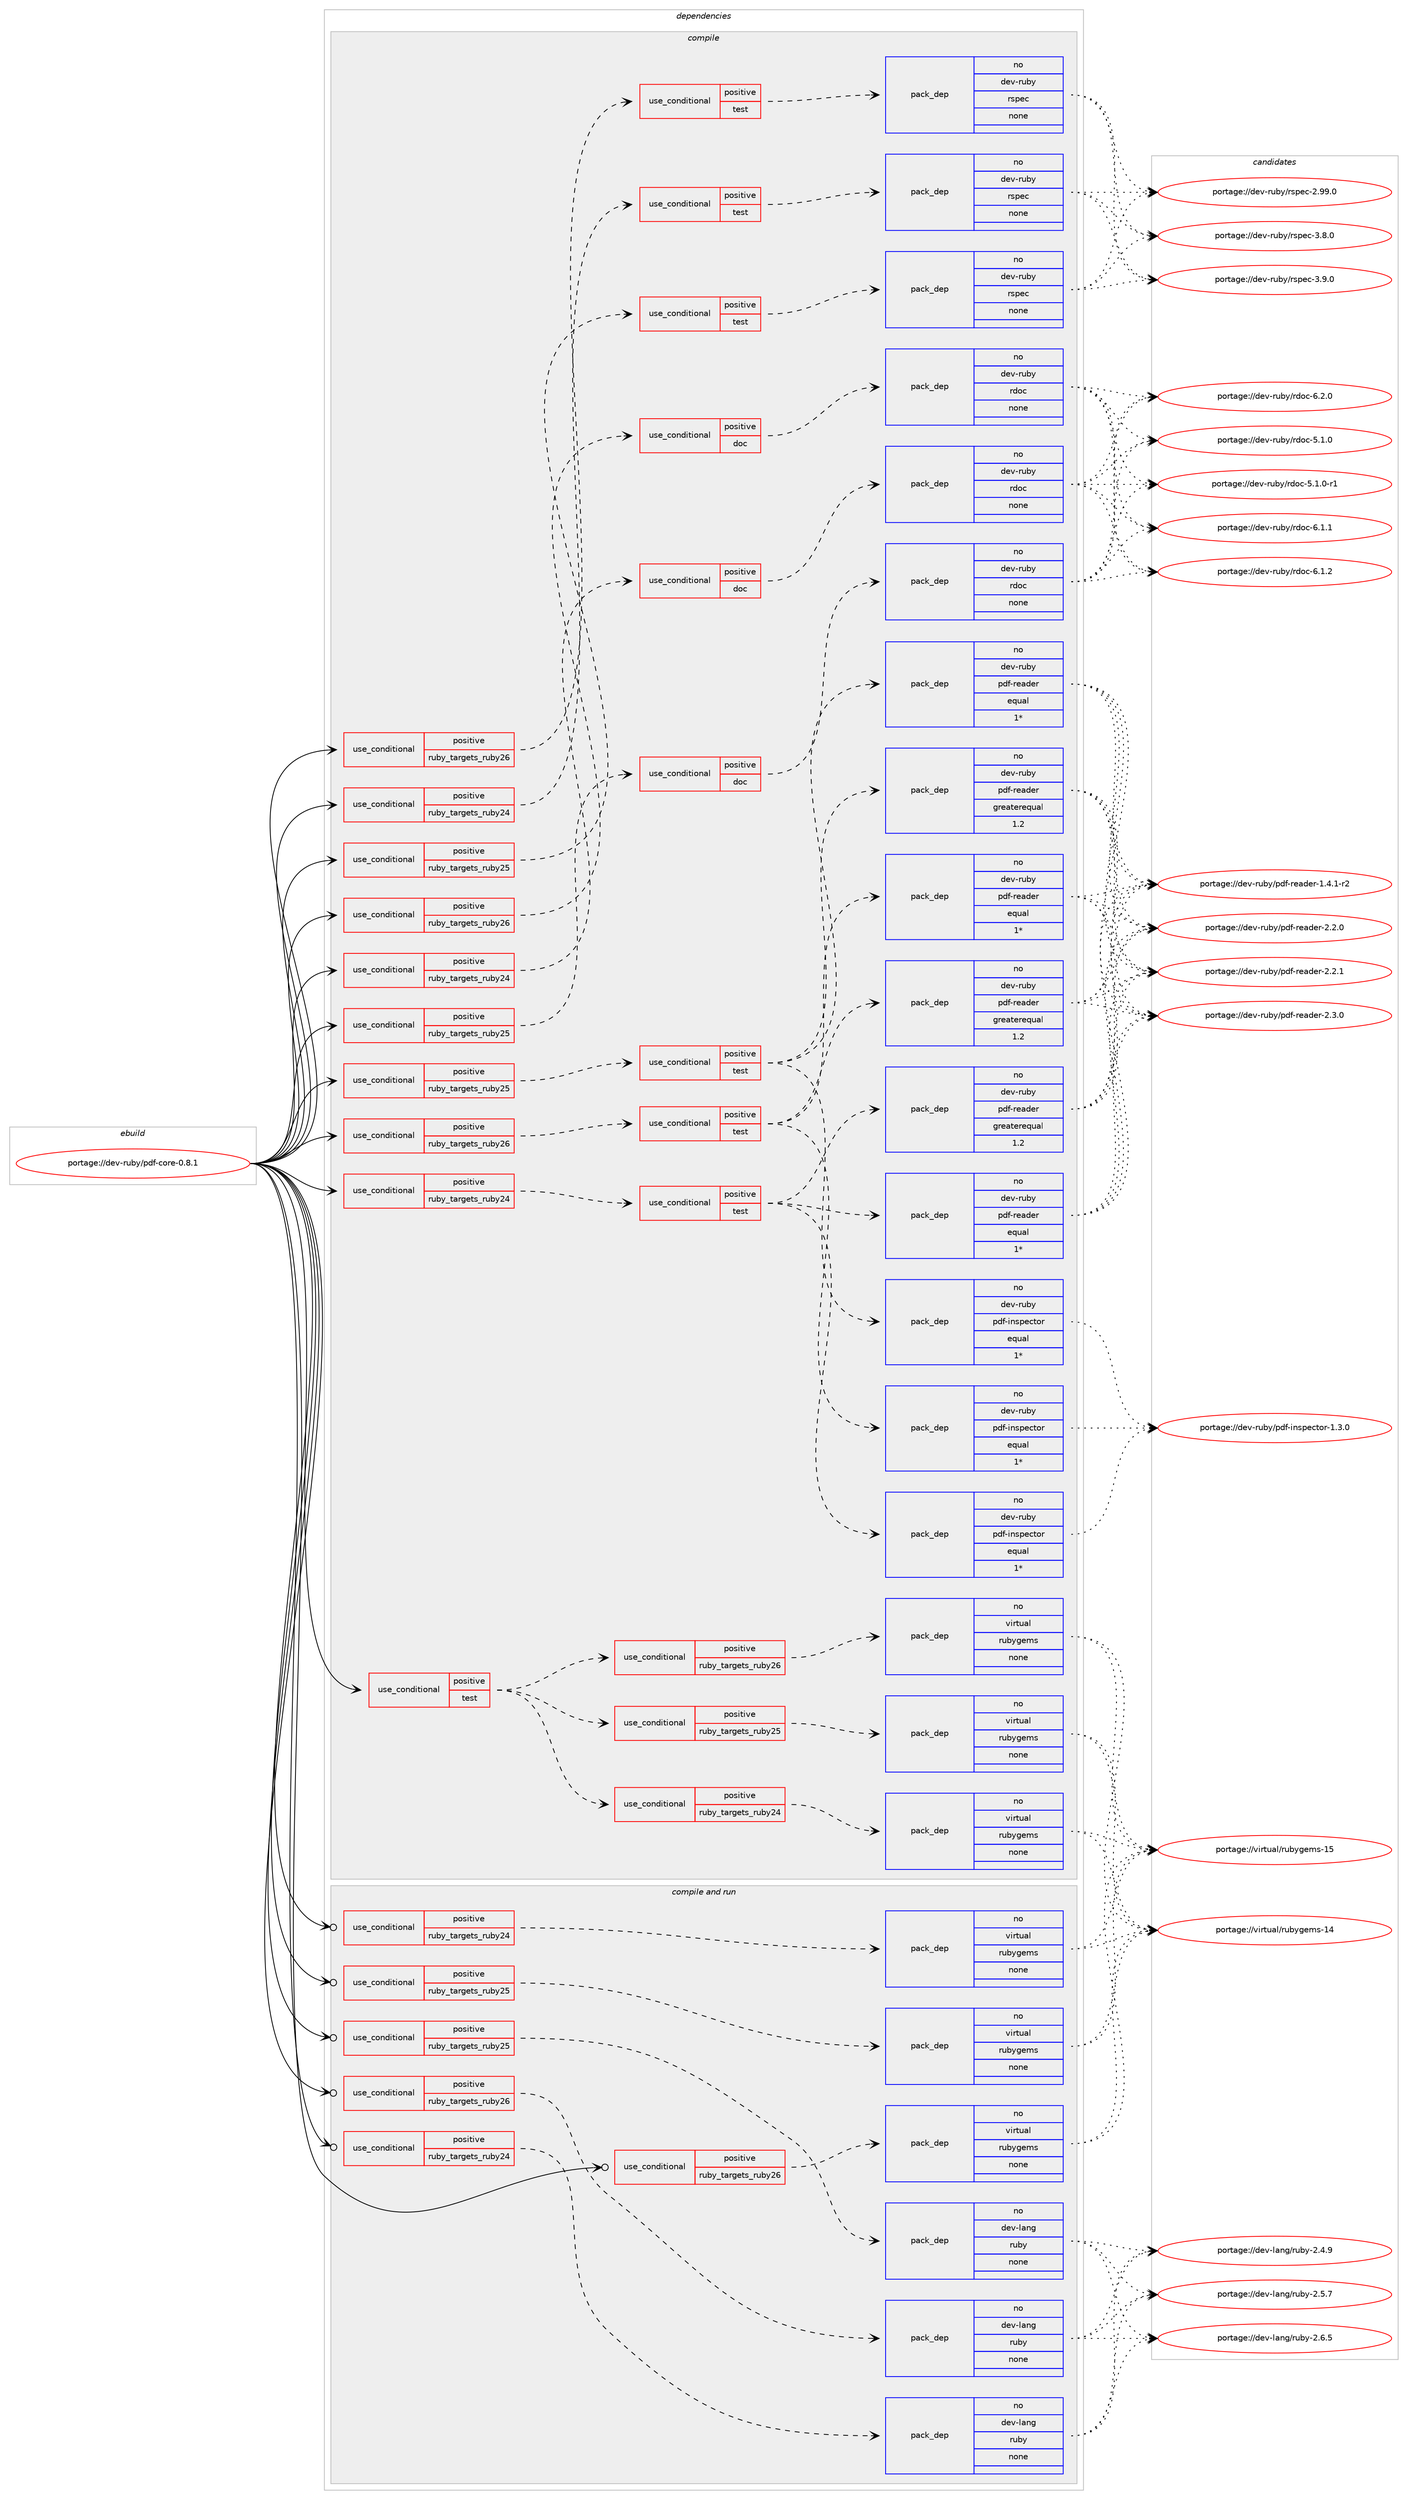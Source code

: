 digraph prolog {

# *************
# Graph options
# *************

newrank=true;
concentrate=true;
compound=true;
graph [rankdir=LR,fontname=Helvetica,fontsize=10,ranksep=1.5];#, ranksep=2.5, nodesep=0.2];
edge  [arrowhead=vee];
node  [fontname=Helvetica,fontsize=10];

# **********
# The ebuild
# **********

subgraph cluster_leftcol {
color=gray;
rank=same;
label=<<i>ebuild</i>>;
id [label="portage://dev-ruby/pdf-core-0.8.1", color=red, width=4, href="../dev-ruby/pdf-core-0.8.1.svg"];
}

# ****************
# The dependencies
# ****************

subgraph cluster_midcol {
color=gray;
label=<<i>dependencies</i>>;
subgraph cluster_compile {
fillcolor="#eeeeee";
style=filled;
label=<<i>compile</i>>;
subgraph cond58837 {
dependency233701 [label=<<TABLE BORDER="0" CELLBORDER="1" CELLSPACING="0" CELLPADDING="4"><TR><TD ROWSPAN="3" CELLPADDING="10">use_conditional</TD></TR><TR><TD>positive</TD></TR><TR><TD>ruby_targets_ruby24</TD></TR></TABLE>>, shape=none, color=red];
subgraph cond58838 {
dependency233702 [label=<<TABLE BORDER="0" CELLBORDER="1" CELLSPACING="0" CELLPADDING="4"><TR><TD ROWSPAN="3" CELLPADDING="10">use_conditional</TD></TR><TR><TD>positive</TD></TR><TR><TD>doc</TD></TR></TABLE>>, shape=none, color=red];
subgraph pack171317 {
dependency233703 [label=<<TABLE BORDER="0" CELLBORDER="1" CELLSPACING="0" CELLPADDING="4" WIDTH="220"><TR><TD ROWSPAN="6" CELLPADDING="30">pack_dep</TD></TR><TR><TD WIDTH="110">no</TD></TR><TR><TD>dev-ruby</TD></TR><TR><TD>rdoc</TD></TR><TR><TD>none</TD></TR><TR><TD></TD></TR></TABLE>>, shape=none, color=blue];
}
dependency233702:e -> dependency233703:w [weight=20,style="dashed",arrowhead="vee"];
}
dependency233701:e -> dependency233702:w [weight=20,style="dashed",arrowhead="vee"];
}
id:e -> dependency233701:w [weight=20,style="solid",arrowhead="vee"];
subgraph cond58839 {
dependency233704 [label=<<TABLE BORDER="0" CELLBORDER="1" CELLSPACING="0" CELLPADDING="4"><TR><TD ROWSPAN="3" CELLPADDING="10">use_conditional</TD></TR><TR><TD>positive</TD></TR><TR><TD>ruby_targets_ruby24</TD></TR></TABLE>>, shape=none, color=red];
subgraph cond58840 {
dependency233705 [label=<<TABLE BORDER="0" CELLBORDER="1" CELLSPACING="0" CELLPADDING="4"><TR><TD ROWSPAN="3" CELLPADDING="10">use_conditional</TD></TR><TR><TD>positive</TD></TR><TR><TD>test</TD></TR></TABLE>>, shape=none, color=red];
subgraph pack171318 {
dependency233706 [label=<<TABLE BORDER="0" CELLBORDER="1" CELLSPACING="0" CELLPADDING="4" WIDTH="220"><TR><TD ROWSPAN="6" CELLPADDING="30">pack_dep</TD></TR><TR><TD WIDTH="110">no</TD></TR><TR><TD>dev-ruby</TD></TR><TR><TD>pdf-inspector</TD></TR><TR><TD>equal</TD></TR><TR><TD>1*</TD></TR></TABLE>>, shape=none, color=blue];
}
dependency233705:e -> dependency233706:w [weight=20,style="dashed",arrowhead="vee"];
subgraph pack171319 {
dependency233707 [label=<<TABLE BORDER="0" CELLBORDER="1" CELLSPACING="0" CELLPADDING="4" WIDTH="220"><TR><TD ROWSPAN="6" CELLPADDING="30">pack_dep</TD></TR><TR><TD WIDTH="110">no</TD></TR><TR><TD>dev-ruby</TD></TR><TR><TD>pdf-reader</TD></TR><TR><TD>greaterequal</TD></TR><TR><TD>1.2</TD></TR></TABLE>>, shape=none, color=blue];
}
dependency233705:e -> dependency233707:w [weight=20,style="dashed",arrowhead="vee"];
subgraph pack171320 {
dependency233708 [label=<<TABLE BORDER="0" CELLBORDER="1" CELLSPACING="0" CELLPADDING="4" WIDTH="220"><TR><TD ROWSPAN="6" CELLPADDING="30">pack_dep</TD></TR><TR><TD WIDTH="110">no</TD></TR><TR><TD>dev-ruby</TD></TR><TR><TD>pdf-reader</TD></TR><TR><TD>equal</TD></TR><TR><TD>1*</TD></TR></TABLE>>, shape=none, color=blue];
}
dependency233705:e -> dependency233708:w [weight=20,style="dashed",arrowhead="vee"];
}
dependency233704:e -> dependency233705:w [weight=20,style="dashed",arrowhead="vee"];
}
id:e -> dependency233704:w [weight=20,style="solid",arrowhead="vee"];
subgraph cond58841 {
dependency233709 [label=<<TABLE BORDER="0" CELLBORDER="1" CELLSPACING="0" CELLPADDING="4"><TR><TD ROWSPAN="3" CELLPADDING="10">use_conditional</TD></TR><TR><TD>positive</TD></TR><TR><TD>ruby_targets_ruby24</TD></TR></TABLE>>, shape=none, color=red];
subgraph cond58842 {
dependency233710 [label=<<TABLE BORDER="0" CELLBORDER="1" CELLSPACING="0" CELLPADDING="4"><TR><TD ROWSPAN="3" CELLPADDING="10">use_conditional</TD></TR><TR><TD>positive</TD></TR><TR><TD>test</TD></TR></TABLE>>, shape=none, color=red];
subgraph pack171321 {
dependency233711 [label=<<TABLE BORDER="0" CELLBORDER="1" CELLSPACING="0" CELLPADDING="4" WIDTH="220"><TR><TD ROWSPAN="6" CELLPADDING="30">pack_dep</TD></TR><TR><TD WIDTH="110">no</TD></TR><TR><TD>dev-ruby</TD></TR><TR><TD>rspec</TD></TR><TR><TD>none</TD></TR><TR><TD></TD></TR></TABLE>>, shape=none, color=blue];
}
dependency233710:e -> dependency233711:w [weight=20,style="dashed",arrowhead="vee"];
}
dependency233709:e -> dependency233710:w [weight=20,style="dashed",arrowhead="vee"];
}
id:e -> dependency233709:w [weight=20,style="solid",arrowhead="vee"];
subgraph cond58843 {
dependency233712 [label=<<TABLE BORDER="0" CELLBORDER="1" CELLSPACING="0" CELLPADDING="4"><TR><TD ROWSPAN="3" CELLPADDING="10">use_conditional</TD></TR><TR><TD>positive</TD></TR><TR><TD>ruby_targets_ruby25</TD></TR></TABLE>>, shape=none, color=red];
subgraph cond58844 {
dependency233713 [label=<<TABLE BORDER="0" CELLBORDER="1" CELLSPACING="0" CELLPADDING="4"><TR><TD ROWSPAN="3" CELLPADDING="10">use_conditional</TD></TR><TR><TD>positive</TD></TR><TR><TD>doc</TD></TR></TABLE>>, shape=none, color=red];
subgraph pack171322 {
dependency233714 [label=<<TABLE BORDER="0" CELLBORDER="1" CELLSPACING="0" CELLPADDING="4" WIDTH="220"><TR><TD ROWSPAN="6" CELLPADDING="30">pack_dep</TD></TR><TR><TD WIDTH="110">no</TD></TR><TR><TD>dev-ruby</TD></TR><TR><TD>rdoc</TD></TR><TR><TD>none</TD></TR><TR><TD></TD></TR></TABLE>>, shape=none, color=blue];
}
dependency233713:e -> dependency233714:w [weight=20,style="dashed",arrowhead="vee"];
}
dependency233712:e -> dependency233713:w [weight=20,style="dashed",arrowhead="vee"];
}
id:e -> dependency233712:w [weight=20,style="solid",arrowhead="vee"];
subgraph cond58845 {
dependency233715 [label=<<TABLE BORDER="0" CELLBORDER="1" CELLSPACING="0" CELLPADDING="4"><TR><TD ROWSPAN="3" CELLPADDING="10">use_conditional</TD></TR><TR><TD>positive</TD></TR><TR><TD>ruby_targets_ruby25</TD></TR></TABLE>>, shape=none, color=red];
subgraph cond58846 {
dependency233716 [label=<<TABLE BORDER="0" CELLBORDER="1" CELLSPACING="0" CELLPADDING="4"><TR><TD ROWSPAN="3" CELLPADDING="10">use_conditional</TD></TR><TR><TD>positive</TD></TR><TR><TD>test</TD></TR></TABLE>>, shape=none, color=red];
subgraph pack171323 {
dependency233717 [label=<<TABLE BORDER="0" CELLBORDER="1" CELLSPACING="0" CELLPADDING="4" WIDTH="220"><TR><TD ROWSPAN="6" CELLPADDING="30">pack_dep</TD></TR><TR><TD WIDTH="110">no</TD></TR><TR><TD>dev-ruby</TD></TR><TR><TD>pdf-inspector</TD></TR><TR><TD>equal</TD></TR><TR><TD>1*</TD></TR></TABLE>>, shape=none, color=blue];
}
dependency233716:e -> dependency233717:w [weight=20,style="dashed",arrowhead="vee"];
subgraph pack171324 {
dependency233718 [label=<<TABLE BORDER="0" CELLBORDER="1" CELLSPACING="0" CELLPADDING="4" WIDTH="220"><TR><TD ROWSPAN="6" CELLPADDING="30">pack_dep</TD></TR><TR><TD WIDTH="110">no</TD></TR><TR><TD>dev-ruby</TD></TR><TR><TD>pdf-reader</TD></TR><TR><TD>greaterequal</TD></TR><TR><TD>1.2</TD></TR></TABLE>>, shape=none, color=blue];
}
dependency233716:e -> dependency233718:w [weight=20,style="dashed",arrowhead="vee"];
subgraph pack171325 {
dependency233719 [label=<<TABLE BORDER="0" CELLBORDER="1" CELLSPACING="0" CELLPADDING="4" WIDTH="220"><TR><TD ROWSPAN="6" CELLPADDING="30">pack_dep</TD></TR><TR><TD WIDTH="110">no</TD></TR><TR><TD>dev-ruby</TD></TR><TR><TD>pdf-reader</TD></TR><TR><TD>equal</TD></TR><TR><TD>1*</TD></TR></TABLE>>, shape=none, color=blue];
}
dependency233716:e -> dependency233719:w [weight=20,style="dashed",arrowhead="vee"];
}
dependency233715:e -> dependency233716:w [weight=20,style="dashed",arrowhead="vee"];
}
id:e -> dependency233715:w [weight=20,style="solid",arrowhead="vee"];
subgraph cond58847 {
dependency233720 [label=<<TABLE BORDER="0" CELLBORDER="1" CELLSPACING="0" CELLPADDING="4"><TR><TD ROWSPAN="3" CELLPADDING="10">use_conditional</TD></TR><TR><TD>positive</TD></TR><TR><TD>ruby_targets_ruby25</TD></TR></TABLE>>, shape=none, color=red];
subgraph cond58848 {
dependency233721 [label=<<TABLE BORDER="0" CELLBORDER="1" CELLSPACING="0" CELLPADDING="4"><TR><TD ROWSPAN="3" CELLPADDING="10">use_conditional</TD></TR><TR><TD>positive</TD></TR><TR><TD>test</TD></TR></TABLE>>, shape=none, color=red];
subgraph pack171326 {
dependency233722 [label=<<TABLE BORDER="0" CELLBORDER="1" CELLSPACING="0" CELLPADDING="4" WIDTH="220"><TR><TD ROWSPAN="6" CELLPADDING="30">pack_dep</TD></TR><TR><TD WIDTH="110">no</TD></TR><TR><TD>dev-ruby</TD></TR><TR><TD>rspec</TD></TR><TR><TD>none</TD></TR><TR><TD></TD></TR></TABLE>>, shape=none, color=blue];
}
dependency233721:e -> dependency233722:w [weight=20,style="dashed",arrowhead="vee"];
}
dependency233720:e -> dependency233721:w [weight=20,style="dashed",arrowhead="vee"];
}
id:e -> dependency233720:w [weight=20,style="solid",arrowhead="vee"];
subgraph cond58849 {
dependency233723 [label=<<TABLE BORDER="0" CELLBORDER="1" CELLSPACING="0" CELLPADDING="4"><TR><TD ROWSPAN="3" CELLPADDING="10">use_conditional</TD></TR><TR><TD>positive</TD></TR><TR><TD>ruby_targets_ruby26</TD></TR></TABLE>>, shape=none, color=red];
subgraph cond58850 {
dependency233724 [label=<<TABLE BORDER="0" CELLBORDER="1" CELLSPACING="0" CELLPADDING="4"><TR><TD ROWSPAN="3" CELLPADDING="10">use_conditional</TD></TR><TR><TD>positive</TD></TR><TR><TD>doc</TD></TR></TABLE>>, shape=none, color=red];
subgraph pack171327 {
dependency233725 [label=<<TABLE BORDER="0" CELLBORDER="1" CELLSPACING="0" CELLPADDING="4" WIDTH="220"><TR><TD ROWSPAN="6" CELLPADDING="30">pack_dep</TD></TR><TR><TD WIDTH="110">no</TD></TR><TR><TD>dev-ruby</TD></TR><TR><TD>rdoc</TD></TR><TR><TD>none</TD></TR><TR><TD></TD></TR></TABLE>>, shape=none, color=blue];
}
dependency233724:e -> dependency233725:w [weight=20,style="dashed",arrowhead="vee"];
}
dependency233723:e -> dependency233724:w [weight=20,style="dashed",arrowhead="vee"];
}
id:e -> dependency233723:w [weight=20,style="solid",arrowhead="vee"];
subgraph cond58851 {
dependency233726 [label=<<TABLE BORDER="0" CELLBORDER="1" CELLSPACING="0" CELLPADDING="4"><TR><TD ROWSPAN="3" CELLPADDING="10">use_conditional</TD></TR><TR><TD>positive</TD></TR><TR><TD>ruby_targets_ruby26</TD></TR></TABLE>>, shape=none, color=red];
subgraph cond58852 {
dependency233727 [label=<<TABLE BORDER="0" CELLBORDER="1" CELLSPACING="0" CELLPADDING="4"><TR><TD ROWSPAN="3" CELLPADDING="10">use_conditional</TD></TR><TR><TD>positive</TD></TR><TR><TD>test</TD></TR></TABLE>>, shape=none, color=red];
subgraph pack171328 {
dependency233728 [label=<<TABLE BORDER="0" CELLBORDER="1" CELLSPACING="0" CELLPADDING="4" WIDTH="220"><TR><TD ROWSPAN="6" CELLPADDING="30">pack_dep</TD></TR><TR><TD WIDTH="110">no</TD></TR><TR><TD>dev-ruby</TD></TR><TR><TD>pdf-inspector</TD></TR><TR><TD>equal</TD></TR><TR><TD>1*</TD></TR></TABLE>>, shape=none, color=blue];
}
dependency233727:e -> dependency233728:w [weight=20,style="dashed",arrowhead="vee"];
subgraph pack171329 {
dependency233729 [label=<<TABLE BORDER="0" CELLBORDER="1" CELLSPACING="0" CELLPADDING="4" WIDTH="220"><TR><TD ROWSPAN="6" CELLPADDING="30">pack_dep</TD></TR><TR><TD WIDTH="110">no</TD></TR><TR><TD>dev-ruby</TD></TR><TR><TD>pdf-reader</TD></TR><TR><TD>greaterequal</TD></TR><TR><TD>1.2</TD></TR></TABLE>>, shape=none, color=blue];
}
dependency233727:e -> dependency233729:w [weight=20,style="dashed",arrowhead="vee"];
subgraph pack171330 {
dependency233730 [label=<<TABLE BORDER="0" CELLBORDER="1" CELLSPACING="0" CELLPADDING="4" WIDTH="220"><TR><TD ROWSPAN="6" CELLPADDING="30">pack_dep</TD></TR><TR><TD WIDTH="110">no</TD></TR><TR><TD>dev-ruby</TD></TR><TR><TD>pdf-reader</TD></TR><TR><TD>equal</TD></TR><TR><TD>1*</TD></TR></TABLE>>, shape=none, color=blue];
}
dependency233727:e -> dependency233730:w [weight=20,style="dashed",arrowhead="vee"];
}
dependency233726:e -> dependency233727:w [weight=20,style="dashed",arrowhead="vee"];
}
id:e -> dependency233726:w [weight=20,style="solid",arrowhead="vee"];
subgraph cond58853 {
dependency233731 [label=<<TABLE BORDER="0" CELLBORDER="1" CELLSPACING="0" CELLPADDING="4"><TR><TD ROWSPAN="3" CELLPADDING="10">use_conditional</TD></TR><TR><TD>positive</TD></TR><TR><TD>ruby_targets_ruby26</TD></TR></TABLE>>, shape=none, color=red];
subgraph cond58854 {
dependency233732 [label=<<TABLE BORDER="0" CELLBORDER="1" CELLSPACING="0" CELLPADDING="4"><TR><TD ROWSPAN="3" CELLPADDING="10">use_conditional</TD></TR><TR><TD>positive</TD></TR><TR><TD>test</TD></TR></TABLE>>, shape=none, color=red];
subgraph pack171331 {
dependency233733 [label=<<TABLE BORDER="0" CELLBORDER="1" CELLSPACING="0" CELLPADDING="4" WIDTH="220"><TR><TD ROWSPAN="6" CELLPADDING="30">pack_dep</TD></TR><TR><TD WIDTH="110">no</TD></TR><TR><TD>dev-ruby</TD></TR><TR><TD>rspec</TD></TR><TR><TD>none</TD></TR><TR><TD></TD></TR></TABLE>>, shape=none, color=blue];
}
dependency233732:e -> dependency233733:w [weight=20,style="dashed",arrowhead="vee"];
}
dependency233731:e -> dependency233732:w [weight=20,style="dashed",arrowhead="vee"];
}
id:e -> dependency233731:w [weight=20,style="solid",arrowhead="vee"];
subgraph cond58855 {
dependency233734 [label=<<TABLE BORDER="0" CELLBORDER="1" CELLSPACING="0" CELLPADDING="4"><TR><TD ROWSPAN="3" CELLPADDING="10">use_conditional</TD></TR><TR><TD>positive</TD></TR><TR><TD>test</TD></TR></TABLE>>, shape=none, color=red];
subgraph cond58856 {
dependency233735 [label=<<TABLE BORDER="0" CELLBORDER="1" CELLSPACING="0" CELLPADDING="4"><TR><TD ROWSPAN="3" CELLPADDING="10">use_conditional</TD></TR><TR><TD>positive</TD></TR><TR><TD>ruby_targets_ruby24</TD></TR></TABLE>>, shape=none, color=red];
subgraph pack171332 {
dependency233736 [label=<<TABLE BORDER="0" CELLBORDER="1" CELLSPACING="0" CELLPADDING="4" WIDTH="220"><TR><TD ROWSPAN="6" CELLPADDING="30">pack_dep</TD></TR><TR><TD WIDTH="110">no</TD></TR><TR><TD>virtual</TD></TR><TR><TD>rubygems</TD></TR><TR><TD>none</TD></TR><TR><TD></TD></TR></TABLE>>, shape=none, color=blue];
}
dependency233735:e -> dependency233736:w [weight=20,style="dashed",arrowhead="vee"];
}
dependency233734:e -> dependency233735:w [weight=20,style="dashed",arrowhead="vee"];
subgraph cond58857 {
dependency233737 [label=<<TABLE BORDER="0" CELLBORDER="1" CELLSPACING="0" CELLPADDING="4"><TR><TD ROWSPAN="3" CELLPADDING="10">use_conditional</TD></TR><TR><TD>positive</TD></TR><TR><TD>ruby_targets_ruby25</TD></TR></TABLE>>, shape=none, color=red];
subgraph pack171333 {
dependency233738 [label=<<TABLE BORDER="0" CELLBORDER="1" CELLSPACING="0" CELLPADDING="4" WIDTH="220"><TR><TD ROWSPAN="6" CELLPADDING="30">pack_dep</TD></TR><TR><TD WIDTH="110">no</TD></TR><TR><TD>virtual</TD></TR><TR><TD>rubygems</TD></TR><TR><TD>none</TD></TR><TR><TD></TD></TR></TABLE>>, shape=none, color=blue];
}
dependency233737:e -> dependency233738:w [weight=20,style="dashed",arrowhead="vee"];
}
dependency233734:e -> dependency233737:w [weight=20,style="dashed",arrowhead="vee"];
subgraph cond58858 {
dependency233739 [label=<<TABLE BORDER="0" CELLBORDER="1" CELLSPACING="0" CELLPADDING="4"><TR><TD ROWSPAN="3" CELLPADDING="10">use_conditional</TD></TR><TR><TD>positive</TD></TR><TR><TD>ruby_targets_ruby26</TD></TR></TABLE>>, shape=none, color=red];
subgraph pack171334 {
dependency233740 [label=<<TABLE BORDER="0" CELLBORDER="1" CELLSPACING="0" CELLPADDING="4" WIDTH="220"><TR><TD ROWSPAN="6" CELLPADDING="30">pack_dep</TD></TR><TR><TD WIDTH="110">no</TD></TR><TR><TD>virtual</TD></TR><TR><TD>rubygems</TD></TR><TR><TD>none</TD></TR><TR><TD></TD></TR></TABLE>>, shape=none, color=blue];
}
dependency233739:e -> dependency233740:w [weight=20,style="dashed",arrowhead="vee"];
}
dependency233734:e -> dependency233739:w [weight=20,style="dashed",arrowhead="vee"];
}
id:e -> dependency233734:w [weight=20,style="solid",arrowhead="vee"];
}
subgraph cluster_compileandrun {
fillcolor="#eeeeee";
style=filled;
label=<<i>compile and run</i>>;
subgraph cond58859 {
dependency233741 [label=<<TABLE BORDER="0" CELLBORDER="1" CELLSPACING="0" CELLPADDING="4"><TR><TD ROWSPAN="3" CELLPADDING="10">use_conditional</TD></TR><TR><TD>positive</TD></TR><TR><TD>ruby_targets_ruby24</TD></TR></TABLE>>, shape=none, color=red];
subgraph pack171335 {
dependency233742 [label=<<TABLE BORDER="0" CELLBORDER="1" CELLSPACING="0" CELLPADDING="4" WIDTH="220"><TR><TD ROWSPAN="6" CELLPADDING="30">pack_dep</TD></TR><TR><TD WIDTH="110">no</TD></TR><TR><TD>dev-lang</TD></TR><TR><TD>ruby</TD></TR><TR><TD>none</TD></TR><TR><TD></TD></TR></TABLE>>, shape=none, color=blue];
}
dependency233741:e -> dependency233742:w [weight=20,style="dashed",arrowhead="vee"];
}
id:e -> dependency233741:w [weight=20,style="solid",arrowhead="odotvee"];
subgraph cond58860 {
dependency233743 [label=<<TABLE BORDER="0" CELLBORDER="1" CELLSPACING="0" CELLPADDING="4"><TR><TD ROWSPAN="3" CELLPADDING="10">use_conditional</TD></TR><TR><TD>positive</TD></TR><TR><TD>ruby_targets_ruby24</TD></TR></TABLE>>, shape=none, color=red];
subgraph pack171336 {
dependency233744 [label=<<TABLE BORDER="0" CELLBORDER="1" CELLSPACING="0" CELLPADDING="4" WIDTH="220"><TR><TD ROWSPAN="6" CELLPADDING="30">pack_dep</TD></TR><TR><TD WIDTH="110">no</TD></TR><TR><TD>virtual</TD></TR><TR><TD>rubygems</TD></TR><TR><TD>none</TD></TR><TR><TD></TD></TR></TABLE>>, shape=none, color=blue];
}
dependency233743:e -> dependency233744:w [weight=20,style="dashed",arrowhead="vee"];
}
id:e -> dependency233743:w [weight=20,style="solid",arrowhead="odotvee"];
subgraph cond58861 {
dependency233745 [label=<<TABLE BORDER="0" CELLBORDER="1" CELLSPACING="0" CELLPADDING="4"><TR><TD ROWSPAN="3" CELLPADDING="10">use_conditional</TD></TR><TR><TD>positive</TD></TR><TR><TD>ruby_targets_ruby25</TD></TR></TABLE>>, shape=none, color=red];
subgraph pack171337 {
dependency233746 [label=<<TABLE BORDER="0" CELLBORDER="1" CELLSPACING="0" CELLPADDING="4" WIDTH="220"><TR><TD ROWSPAN="6" CELLPADDING="30">pack_dep</TD></TR><TR><TD WIDTH="110">no</TD></TR><TR><TD>dev-lang</TD></TR><TR><TD>ruby</TD></TR><TR><TD>none</TD></TR><TR><TD></TD></TR></TABLE>>, shape=none, color=blue];
}
dependency233745:e -> dependency233746:w [weight=20,style="dashed",arrowhead="vee"];
}
id:e -> dependency233745:w [weight=20,style="solid",arrowhead="odotvee"];
subgraph cond58862 {
dependency233747 [label=<<TABLE BORDER="0" CELLBORDER="1" CELLSPACING="0" CELLPADDING="4"><TR><TD ROWSPAN="3" CELLPADDING="10">use_conditional</TD></TR><TR><TD>positive</TD></TR><TR><TD>ruby_targets_ruby25</TD></TR></TABLE>>, shape=none, color=red];
subgraph pack171338 {
dependency233748 [label=<<TABLE BORDER="0" CELLBORDER="1" CELLSPACING="0" CELLPADDING="4" WIDTH="220"><TR><TD ROWSPAN="6" CELLPADDING="30">pack_dep</TD></TR><TR><TD WIDTH="110">no</TD></TR><TR><TD>virtual</TD></TR><TR><TD>rubygems</TD></TR><TR><TD>none</TD></TR><TR><TD></TD></TR></TABLE>>, shape=none, color=blue];
}
dependency233747:e -> dependency233748:w [weight=20,style="dashed",arrowhead="vee"];
}
id:e -> dependency233747:w [weight=20,style="solid",arrowhead="odotvee"];
subgraph cond58863 {
dependency233749 [label=<<TABLE BORDER="0" CELLBORDER="1" CELLSPACING="0" CELLPADDING="4"><TR><TD ROWSPAN="3" CELLPADDING="10">use_conditional</TD></TR><TR><TD>positive</TD></TR><TR><TD>ruby_targets_ruby26</TD></TR></TABLE>>, shape=none, color=red];
subgraph pack171339 {
dependency233750 [label=<<TABLE BORDER="0" CELLBORDER="1" CELLSPACING="0" CELLPADDING="4" WIDTH="220"><TR><TD ROWSPAN="6" CELLPADDING="30">pack_dep</TD></TR><TR><TD WIDTH="110">no</TD></TR><TR><TD>dev-lang</TD></TR><TR><TD>ruby</TD></TR><TR><TD>none</TD></TR><TR><TD></TD></TR></TABLE>>, shape=none, color=blue];
}
dependency233749:e -> dependency233750:w [weight=20,style="dashed",arrowhead="vee"];
}
id:e -> dependency233749:w [weight=20,style="solid",arrowhead="odotvee"];
subgraph cond58864 {
dependency233751 [label=<<TABLE BORDER="0" CELLBORDER="1" CELLSPACING="0" CELLPADDING="4"><TR><TD ROWSPAN="3" CELLPADDING="10">use_conditional</TD></TR><TR><TD>positive</TD></TR><TR><TD>ruby_targets_ruby26</TD></TR></TABLE>>, shape=none, color=red];
subgraph pack171340 {
dependency233752 [label=<<TABLE BORDER="0" CELLBORDER="1" CELLSPACING="0" CELLPADDING="4" WIDTH="220"><TR><TD ROWSPAN="6" CELLPADDING="30">pack_dep</TD></TR><TR><TD WIDTH="110">no</TD></TR><TR><TD>virtual</TD></TR><TR><TD>rubygems</TD></TR><TR><TD>none</TD></TR><TR><TD></TD></TR></TABLE>>, shape=none, color=blue];
}
dependency233751:e -> dependency233752:w [weight=20,style="dashed",arrowhead="vee"];
}
id:e -> dependency233751:w [weight=20,style="solid",arrowhead="odotvee"];
}
subgraph cluster_run {
fillcolor="#eeeeee";
style=filled;
label=<<i>run</i>>;
}
}

# **************
# The candidates
# **************

subgraph cluster_choices {
rank=same;
color=gray;
label=<<i>candidates</i>>;

subgraph choice171317 {
color=black;
nodesep=1;
choiceportage10010111845114117981214711410011199455346494648 [label="portage://dev-ruby/rdoc-5.1.0", color=red, width=4,href="../dev-ruby/rdoc-5.1.0.svg"];
choiceportage100101118451141179812147114100111994553464946484511449 [label="portage://dev-ruby/rdoc-5.1.0-r1", color=red, width=4,href="../dev-ruby/rdoc-5.1.0-r1.svg"];
choiceportage10010111845114117981214711410011199455446494649 [label="portage://dev-ruby/rdoc-6.1.1", color=red, width=4,href="../dev-ruby/rdoc-6.1.1.svg"];
choiceportage10010111845114117981214711410011199455446494650 [label="portage://dev-ruby/rdoc-6.1.2", color=red, width=4,href="../dev-ruby/rdoc-6.1.2.svg"];
choiceportage10010111845114117981214711410011199455446504648 [label="portage://dev-ruby/rdoc-6.2.0", color=red, width=4,href="../dev-ruby/rdoc-6.2.0.svg"];
dependency233703:e -> choiceportage10010111845114117981214711410011199455346494648:w [style=dotted,weight="100"];
dependency233703:e -> choiceportage100101118451141179812147114100111994553464946484511449:w [style=dotted,weight="100"];
dependency233703:e -> choiceportage10010111845114117981214711410011199455446494649:w [style=dotted,weight="100"];
dependency233703:e -> choiceportage10010111845114117981214711410011199455446494650:w [style=dotted,weight="100"];
dependency233703:e -> choiceportage10010111845114117981214711410011199455446504648:w [style=dotted,weight="100"];
}
subgraph choice171318 {
color=black;
nodesep=1;
choiceportage1001011184511411798121471121001024510511011511210199116111114454946514648 [label="portage://dev-ruby/pdf-inspector-1.3.0", color=red, width=4,href="../dev-ruby/pdf-inspector-1.3.0.svg"];
dependency233706:e -> choiceportage1001011184511411798121471121001024510511011511210199116111114454946514648:w [style=dotted,weight="100"];
}
subgraph choice171319 {
color=black;
nodesep=1;
choiceportage10010111845114117981214711210010245114101971001011144549465246494511450 [label="portage://dev-ruby/pdf-reader-1.4.1-r2", color=red, width=4,href="../dev-ruby/pdf-reader-1.4.1-r2.svg"];
choiceportage1001011184511411798121471121001024511410197100101114455046504648 [label="portage://dev-ruby/pdf-reader-2.2.0", color=red, width=4,href="../dev-ruby/pdf-reader-2.2.0.svg"];
choiceportage1001011184511411798121471121001024511410197100101114455046504649 [label="portage://dev-ruby/pdf-reader-2.2.1", color=red, width=4,href="../dev-ruby/pdf-reader-2.2.1.svg"];
choiceportage1001011184511411798121471121001024511410197100101114455046514648 [label="portage://dev-ruby/pdf-reader-2.3.0", color=red, width=4,href="../dev-ruby/pdf-reader-2.3.0.svg"];
dependency233707:e -> choiceportage10010111845114117981214711210010245114101971001011144549465246494511450:w [style=dotted,weight="100"];
dependency233707:e -> choiceportage1001011184511411798121471121001024511410197100101114455046504648:w [style=dotted,weight="100"];
dependency233707:e -> choiceportage1001011184511411798121471121001024511410197100101114455046504649:w [style=dotted,weight="100"];
dependency233707:e -> choiceportage1001011184511411798121471121001024511410197100101114455046514648:w [style=dotted,weight="100"];
}
subgraph choice171320 {
color=black;
nodesep=1;
choiceportage10010111845114117981214711210010245114101971001011144549465246494511450 [label="portage://dev-ruby/pdf-reader-1.4.1-r2", color=red, width=4,href="../dev-ruby/pdf-reader-1.4.1-r2.svg"];
choiceportage1001011184511411798121471121001024511410197100101114455046504648 [label="portage://dev-ruby/pdf-reader-2.2.0", color=red, width=4,href="../dev-ruby/pdf-reader-2.2.0.svg"];
choiceportage1001011184511411798121471121001024511410197100101114455046504649 [label="portage://dev-ruby/pdf-reader-2.2.1", color=red, width=4,href="../dev-ruby/pdf-reader-2.2.1.svg"];
choiceportage1001011184511411798121471121001024511410197100101114455046514648 [label="portage://dev-ruby/pdf-reader-2.3.0", color=red, width=4,href="../dev-ruby/pdf-reader-2.3.0.svg"];
dependency233708:e -> choiceportage10010111845114117981214711210010245114101971001011144549465246494511450:w [style=dotted,weight="100"];
dependency233708:e -> choiceportage1001011184511411798121471121001024511410197100101114455046504648:w [style=dotted,weight="100"];
dependency233708:e -> choiceportage1001011184511411798121471121001024511410197100101114455046504649:w [style=dotted,weight="100"];
dependency233708:e -> choiceportage1001011184511411798121471121001024511410197100101114455046514648:w [style=dotted,weight="100"];
}
subgraph choice171321 {
color=black;
nodesep=1;
choiceportage1001011184511411798121471141151121019945504657574648 [label="portage://dev-ruby/rspec-2.99.0", color=red, width=4,href="../dev-ruby/rspec-2.99.0.svg"];
choiceportage10010111845114117981214711411511210199455146564648 [label="portage://dev-ruby/rspec-3.8.0", color=red, width=4,href="../dev-ruby/rspec-3.8.0.svg"];
choiceportage10010111845114117981214711411511210199455146574648 [label="portage://dev-ruby/rspec-3.9.0", color=red, width=4,href="../dev-ruby/rspec-3.9.0.svg"];
dependency233711:e -> choiceportage1001011184511411798121471141151121019945504657574648:w [style=dotted,weight="100"];
dependency233711:e -> choiceportage10010111845114117981214711411511210199455146564648:w [style=dotted,weight="100"];
dependency233711:e -> choiceportage10010111845114117981214711411511210199455146574648:w [style=dotted,weight="100"];
}
subgraph choice171322 {
color=black;
nodesep=1;
choiceportage10010111845114117981214711410011199455346494648 [label="portage://dev-ruby/rdoc-5.1.0", color=red, width=4,href="../dev-ruby/rdoc-5.1.0.svg"];
choiceportage100101118451141179812147114100111994553464946484511449 [label="portage://dev-ruby/rdoc-5.1.0-r1", color=red, width=4,href="../dev-ruby/rdoc-5.1.0-r1.svg"];
choiceportage10010111845114117981214711410011199455446494649 [label="portage://dev-ruby/rdoc-6.1.1", color=red, width=4,href="../dev-ruby/rdoc-6.1.1.svg"];
choiceportage10010111845114117981214711410011199455446494650 [label="portage://dev-ruby/rdoc-6.1.2", color=red, width=4,href="../dev-ruby/rdoc-6.1.2.svg"];
choiceportage10010111845114117981214711410011199455446504648 [label="portage://dev-ruby/rdoc-6.2.0", color=red, width=4,href="../dev-ruby/rdoc-6.2.0.svg"];
dependency233714:e -> choiceportage10010111845114117981214711410011199455346494648:w [style=dotted,weight="100"];
dependency233714:e -> choiceportage100101118451141179812147114100111994553464946484511449:w [style=dotted,weight="100"];
dependency233714:e -> choiceportage10010111845114117981214711410011199455446494649:w [style=dotted,weight="100"];
dependency233714:e -> choiceportage10010111845114117981214711410011199455446494650:w [style=dotted,weight="100"];
dependency233714:e -> choiceportage10010111845114117981214711410011199455446504648:w [style=dotted,weight="100"];
}
subgraph choice171323 {
color=black;
nodesep=1;
choiceportage1001011184511411798121471121001024510511011511210199116111114454946514648 [label="portage://dev-ruby/pdf-inspector-1.3.0", color=red, width=4,href="../dev-ruby/pdf-inspector-1.3.0.svg"];
dependency233717:e -> choiceportage1001011184511411798121471121001024510511011511210199116111114454946514648:w [style=dotted,weight="100"];
}
subgraph choice171324 {
color=black;
nodesep=1;
choiceportage10010111845114117981214711210010245114101971001011144549465246494511450 [label="portage://dev-ruby/pdf-reader-1.4.1-r2", color=red, width=4,href="../dev-ruby/pdf-reader-1.4.1-r2.svg"];
choiceportage1001011184511411798121471121001024511410197100101114455046504648 [label="portage://dev-ruby/pdf-reader-2.2.0", color=red, width=4,href="../dev-ruby/pdf-reader-2.2.0.svg"];
choiceportage1001011184511411798121471121001024511410197100101114455046504649 [label="portage://dev-ruby/pdf-reader-2.2.1", color=red, width=4,href="../dev-ruby/pdf-reader-2.2.1.svg"];
choiceportage1001011184511411798121471121001024511410197100101114455046514648 [label="portage://dev-ruby/pdf-reader-2.3.0", color=red, width=4,href="../dev-ruby/pdf-reader-2.3.0.svg"];
dependency233718:e -> choiceportage10010111845114117981214711210010245114101971001011144549465246494511450:w [style=dotted,weight="100"];
dependency233718:e -> choiceportage1001011184511411798121471121001024511410197100101114455046504648:w [style=dotted,weight="100"];
dependency233718:e -> choiceportage1001011184511411798121471121001024511410197100101114455046504649:w [style=dotted,weight="100"];
dependency233718:e -> choiceportage1001011184511411798121471121001024511410197100101114455046514648:w [style=dotted,weight="100"];
}
subgraph choice171325 {
color=black;
nodesep=1;
choiceportage10010111845114117981214711210010245114101971001011144549465246494511450 [label="portage://dev-ruby/pdf-reader-1.4.1-r2", color=red, width=4,href="../dev-ruby/pdf-reader-1.4.1-r2.svg"];
choiceportage1001011184511411798121471121001024511410197100101114455046504648 [label="portage://dev-ruby/pdf-reader-2.2.0", color=red, width=4,href="../dev-ruby/pdf-reader-2.2.0.svg"];
choiceportage1001011184511411798121471121001024511410197100101114455046504649 [label="portage://dev-ruby/pdf-reader-2.2.1", color=red, width=4,href="../dev-ruby/pdf-reader-2.2.1.svg"];
choiceportage1001011184511411798121471121001024511410197100101114455046514648 [label="portage://dev-ruby/pdf-reader-2.3.0", color=red, width=4,href="../dev-ruby/pdf-reader-2.3.0.svg"];
dependency233719:e -> choiceportage10010111845114117981214711210010245114101971001011144549465246494511450:w [style=dotted,weight="100"];
dependency233719:e -> choiceportage1001011184511411798121471121001024511410197100101114455046504648:w [style=dotted,weight="100"];
dependency233719:e -> choiceportage1001011184511411798121471121001024511410197100101114455046504649:w [style=dotted,weight="100"];
dependency233719:e -> choiceportage1001011184511411798121471121001024511410197100101114455046514648:w [style=dotted,weight="100"];
}
subgraph choice171326 {
color=black;
nodesep=1;
choiceportage1001011184511411798121471141151121019945504657574648 [label="portage://dev-ruby/rspec-2.99.0", color=red, width=4,href="../dev-ruby/rspec-2.99.0.svg"];
choiceportage10010111845114117981214711411511210199455146564648 [label="portage://dev-ruby/rspec-3.8.0", color=red, width=4,href="../dev-ruby/rspec-3.8.0.svg"];
choiceportage10010111845114117981214711411511210199455146574648 [label="portage://dev-ruby/rspec-3.9.0", color=red, width=4,href="../dev-ruby/rspec-3.9.0.svg"];
dependency233722:e -> choiceportage1001011184511411798121471141151121019945504657574648:w [style=dotted,weight="100"];
dependency233722:e -> choiceportage10010111845114117981214711411511210199455146564648:w [style=dotted,weight="100"];
dependency233722:e -> choiceportage10010111845114117981214711411511210199455146574648:w [style=dotted,weight="100"];
}
subgraph choice171327 {
color=black;
nodesep=1;
choiceportage10010111845114117981214711410011199455346494648 [label="portage://dev-ruby/rdoc-5.1.0", color=red, width=4,href="../dev-ruby/rdoc-5.1.0.svg"];
choiceportage100101118451141179812147114100111994553464946484511449 [label="portage://dev-ruby/rdoc-5.1.0-r1", color=red, width=4,href="../dev-ruby/rdoc-5.1.0-r1.svg"];
choiceportage10010111845114117981214711410011199455446494649 [label="portage://dev-ruby/rdoc-6.1.1", color=red, width=4,href="../dev-ruby/rdoc-6.1.1.svg"];
choiceportage10010111845114117981214711410011199455446494650 [label="portage://dev-ruby/rdoc-6.1.2", color=red, width=4,href="../dev-ruby/rdoc-6.1.2.svg"];
choiceportage10010111845114117981214711410011199455446504648 [label="portage://dev-ruby/rdoc-6.2.0", color=red, width=4,href="../dev-ruby/rdoc-6.2.0.svg"];
dependency233725:e -> choiceportage10010111845114117981214711410011199455346494648:w [style=dotted,weight="100"];
dependency233725:e -> choiceportage100101118451141179812147114100111994553464946484511449:w [style=dotted,weight="100"];
dependency233725:e -> choiceportage10010111845114117981214711410011199455446494649:w [style=dotted,weight="100"];
dependency233725:e -> choiceportage10010111845114117981214711410011199455446494650:w [style=dotted,weight="100"];
dependency233725:e -> choiceportage10010111845114117981214711410011199455446504648:w [style=dotted,weight="100"];
}
subgraph choice171328 {
color=black;
nodesep=1;
choiceportage1001011184511411798121471121001024510511011511210199116111114454946514648 [label="portage://dev-ruby/pdf-inspector-1.3.0", color=red, width=4,href="../dev-ruby/pdf-inspector-1.3.0.svg"];
dependency233728:e -> choiceportage1001011184511411798121471121001024510511011511210199116111114454946514648:w [style=dotted,weight="100"];
}
subgraph choice171329 {
color=black;
nodesep=1;
choiceportage10010111845114117981214711210010245114101971001011144549465246494511450 [label="portage://dev-ruby/pdf-reader-1.4.1-r2", color=red, width=4,href="../dev-ruby/pdf-reader-1.4.1-r2.svg"];
choiceportage1001011184511411798121471121001024511410197100101114455046504648 [label="portage://dev-ruby/pdf-reader-2.2.0", color=red, width=4,href="../dev-ruby/pdf-reader-2.2.0.svg"];
choiceportage1001011184511411798121471121001024511410197100101114455046504649 [label="portage://dev-ruby/pdf-reader-2.2.1", color=red, width=4,href="../dev-ruby/pdf-reader-2.2.1.svg"];
choiceportage1001011184511411798121471121001024511410197100101114455046514648 [label="portage://dev-ruby/pdf-reader-2.3.0", color=red, width=4,href="../dev-ruby/pdf-reader-2.3.0.svg"];
dependency233729:e -> choiceportage10010111845114117981214711210010245114101971001011144549465246494511450:w [style=dotted,weight="100"];
dependency233729:e -> choiceportage1001011184511411798121471121001024511410197100101114455046504648:w [style=dotted,weight="100"];
dependency233729:e -> choiceportage1001011184511411798121471121001024511410197100101114455046504649:w [style=dotted,weight="100"];
dependency233729:e -> choiceportage1001011184511411798121471121001024511410197100101114455046514648:w [style=dotted,weight="100"];
}
subgraph choice171330 {
color=black;
nodesep=1;
choiceportage10010111845114117981214711210010245114101971001011144549465246494511450 [label="portage://dev-ruby/pdf-reader-1.4.1-r2", color=red, width=4,href="../dev-ruby/pdf-reader-1.4.1-r2.svg"];
choiceportage1001011184511411798121471121001024511410197100101114455046504648 [label="portage://dev-ruby/pdf-reader-2.2.0", color=red, width=4,href="../dev-ruby/pdf-reader-2.2.0.svg"];
choiceportage1001011184511411798121471121001024511410197100101114455046504649 [label="portage://dev-ruby/pdf-reader-2.2.1", color=red, width=4,href="../dev-ruby/pdf-reader-2.2.1.svg"];
choiceportage1001011184511411798121471121001024511410197100101114455046514648 [label="portage://dev-ruby/pdf-reader-2.3.0", color=red, width=4,href="../dev-ruby/pdf-reader-2.3.0.svg"];
dependency233730:e -> choiceportage10010111845114117981214711210010245114101971001011144549465246494511450:w [style=dotted,weight="100"];
dependency233730:e -> choiceportage1001011184511411798121471121001024511410197100101114455046504648:w [style=dotted,weight="100"];
dependency233730:e -> choiceportage1001011184511411798121471121001024511410197100101114455046504649:w [style=dotted,weight="100"];
dependency233730:e -> choiceportage1001011184511411798121471121001024511410197100101114455046514648:w [style=dotted,weight="100"];
}
subgraph choice171331 {
color=black;
nodesep=1;
choiceportage1001011184511411798121471141151121019945504657574648 [label="portage://dev-ruby/rspec-2.99.0", color=red, width=4,href="../dev-ruby/rspec-2.99.0.svg"];
choiceportage10010111845114117981214711411511210199455146564648 [label="portage://dev-ruby/rspec-3.8.0", color=red, width=4,href="../dev-ruby/rspec-3.8.0.svg"];
choiceportage10010111845114117981214711411511210199455146574648 [label="portage://dev-ruby/rspec-3.9.0", color=red, width=4,href="../dev-ruby/rspec-3.9.0.svg"];
dependency233733:e -> choiceportage1001011184511411798121471141151121019945504657574648:w [style=dotted,weight="100"];
dependency233733:e -> choiceportage10010111845114117981214711411511210199455146564648:w [style=dotted,weight="100"];
dependency233733:e -> choiceportage10010111845114117981214711411511210199455146574648:w [style=dotted,weight="100"];
}
subgraph choice171332 {
color=black;
nodesep=1;
choiceportage118105114116117971084711411798121103101109115454952 [label="portage://virtual/rubygems-14", color=red, width=4,href="../virtual/rubygems-14.svg"];
choiceportage118105114116117971084711411798121103101109115454953 [label="portage://virtual/rubygems-15", color=red, width=4,href="../virtual/rubygems-15.svg"];
dependency233736:e -> choiceportage118105114116117971084711411798121103101109115454952:w [style=dotted,weight="100"];
dependency233736:e -> choiceportage118105114116117971084711411798121103101109115454953:w [style=dotted,weight="100"];
}
subgraph choice171333 {
color=black;
nodesep=1;
choiceportage118105114116117971084711411798121103101109115454952 [label="portage://virtual/rubygems-14", color=red, width=4,href="../virtual/rubygems-14.svg"];
choiceportage118105114116117971084711411798121103101109115454953 [label="portage://virtual/rubygems-15", color=red, width=4,href="../virtual/rubygems-15.svg"];
dependency233738:e -> choiceportage118105114116117971084711411798121103101109115454952:w [style=dotted,weight="100"];
dependency233738:e -> choiceportage118105114116117971084711411798121103101109115454953:w [style=dotted,weight="100"];
}
subgraph choice171334 {
color=black;
nodesep=1;
choiceportage118105114116117971084711411798121103101109115454952 [label="portage://virtual/rubygems-14", color=red, width=4,href="../virtual/rubygems-14.svg"];
choiceportage118105114116117971084711411798121103101109115454953 [label="portage://virtual/rubygems-15", color=red, width=4,href="../virtual/rubygems-15.svg"];
dependency233740:e -> choiceportage118105114116117971084711411798121103101109115454952:w [style=dotted,weight="100"];
dependency233740:e -> choiceportage118105114116117971084711411798121103101109115454953:w [style=dotted,weight="100"];
}
subgraph choice171335 {
color=black;
nodesep=1;
choiceportage10010111845108971101034711411798121455046524657 [label="portage://dev-lang/ruby-2.4.9", color=red, width=4,href="../dev-lang/ruby-2.4.9.svg"];
choiceportage10010111845108971101034711411798121455046534655 [label="portage://dev-lang/ruby-2.5.7", color=red, width=4,href="../dev-lang/ruby-2.5.7.svg"];
choiceportage10010111845108971101034711411798121455046544653 [label="portage://dev-lang/ruby-2.6.5", color=red, width=4,href="../dev-lang/ruby-2.6.5.svg"];
dependency233742:e -> choiceportage10010111845108971101034711411798121455046524657:w [style=dotted,weight="100"];
dependency233742:e -> choiceportage10010111845108971101034711411798121455046534655:w [style=dotted,weight="100"];
dependency233742:e -> choiceportage10010111845108971101034711411798121455046544653:w [style=dotted,weight="100"];
}
subgraph choice171336 {
color=black;
nodesep=1;
choiceportage118105114116117971084711411798121103101109115454952 [label="portage://virtual/rubygems-14", color=red, width=4,href="../virtual/rubygems-14.svg"];
choiceportage118105114116117971084711411798121103101109115454953 [label="portage://virtual/rubygems-15", color=red, width=4,href="../virtual/rubygems-15.svg"];
dependency233744:e -> choiceportage118105114116117971084711411798121103101109115454952:w [style=dotted,weight="100"];
dependency233744:e -> choiceportage118105114116117971084711411798121103101109115454953:w [style=dotted,weight="100"];
}
subgraph choice171337 {
color=black;
nodesep=1;
choiceportage10010111845108971101034711411798121455046524657 [label="portage://dev-lang/ruby-2.4.9", color=red, width=4,href="../dev-lang/ruby-2.4.9.svg"];
choiceportage10010111845108971101034711411798121455046534655 [label="portage://dev-lang/ruby-2.5.7", color=red, width=4,href="../dev-lang/ruby-2.5.7.svg"];
choiceportage10010111845108971101034711411798121455046544653 [label="portage://dev-lang/ruby-2.6.5", color=red, width=4,href="../dev-lang/ruby-2.6.5.svg"];
dependency233746:e -> choiceportage10010111845108971101034711411798121455046524657:w [style=dotted,weight="100"];
dependency233746:e -> choiceportage10010111845108971101034711411798121455046534655:w [style=dotted,weight="100"];
dependency233746:e -> choiceportage10010111845108971101034711411798121455046544653:w [style=dotted,weight="100"];
}
subgraph choice171338 {
color=black;
nodesep=1;
choiceportage118105114116117971084711411798121103101109115454952 [label="portage://virtual/rubygems-14", color=red, width=4,href="../virtual/rubygems-14.svg"];
choiceportage118105114116117971084711411798121103101109115454953 [label="portage://virtual/rubygems-15", color=red, width=4,href="../virtual/rubygems-15.svg"];
dependency233748:e -> choiceportage118105114116117971084711411798121103101109115454952:w [style=dotted,weight="100"];
dependency233748:e -> choiceportage118105114116117971084711411798121103101109115454953:w [style=dotted,weight="100"];
}
subgraph choice171339 {
color=black;
nodesep=1;
choiceportage10010111845108971101034711411798121455046524657 [label="portage://dev-lang/ruby-2.4.9", color=red, width=4,href="../dev-lang/ruby-2.4.9.svg"];
choiceportage10010111845108971101034711411798121455046534655 [label="portage://dev-lang/ruby-2.5.7", color=red, width=4,href="../dev-lang/ruby-2.5.7.svg"];
choiceportage10010111845108971101034711411798121455046544653 [label="portage://dev-lang/ruby-2.6.5", color=red, width=4,href="../dev-lang/ruby-2.6.5.svg"];
dependency233750:e -> choiceportage10010111845108971101034711411798121455046524657:w [style=dotted,weight="100"];
dependency233750:e -> choiceportage10010111845108971101034711411798121455046534655:w [style=dotted,weight="100"];
dependency233750:e -> choiceportage10010111845108971101034711411798121455046544653:w [style=dotted,weight="100"];
}
subgraph choice171340 {
color=black;
nodesep=1;
choiceportage118105114116117971084711411798121103101109115454952 [label="portage://virtual/rubygems-14", color=red, width=4,href="../virtual/rubygems-14.svg"];
choiceportage118105114116117971084711411798121103101109115454953 [label="portage://virtual/rubygems-15", color=red, width=4,href="../virtual/rubygems-15.svg"];
dependency233752:e -> choiceportage118105114116117971084711411798121103101109115454952:w [style=dotted,weight="100"];
dependency233752:e -> choiceportage118105114116117971084711411798121103101109115454953:w [style=dotted,weight="100"];
}
}

}
